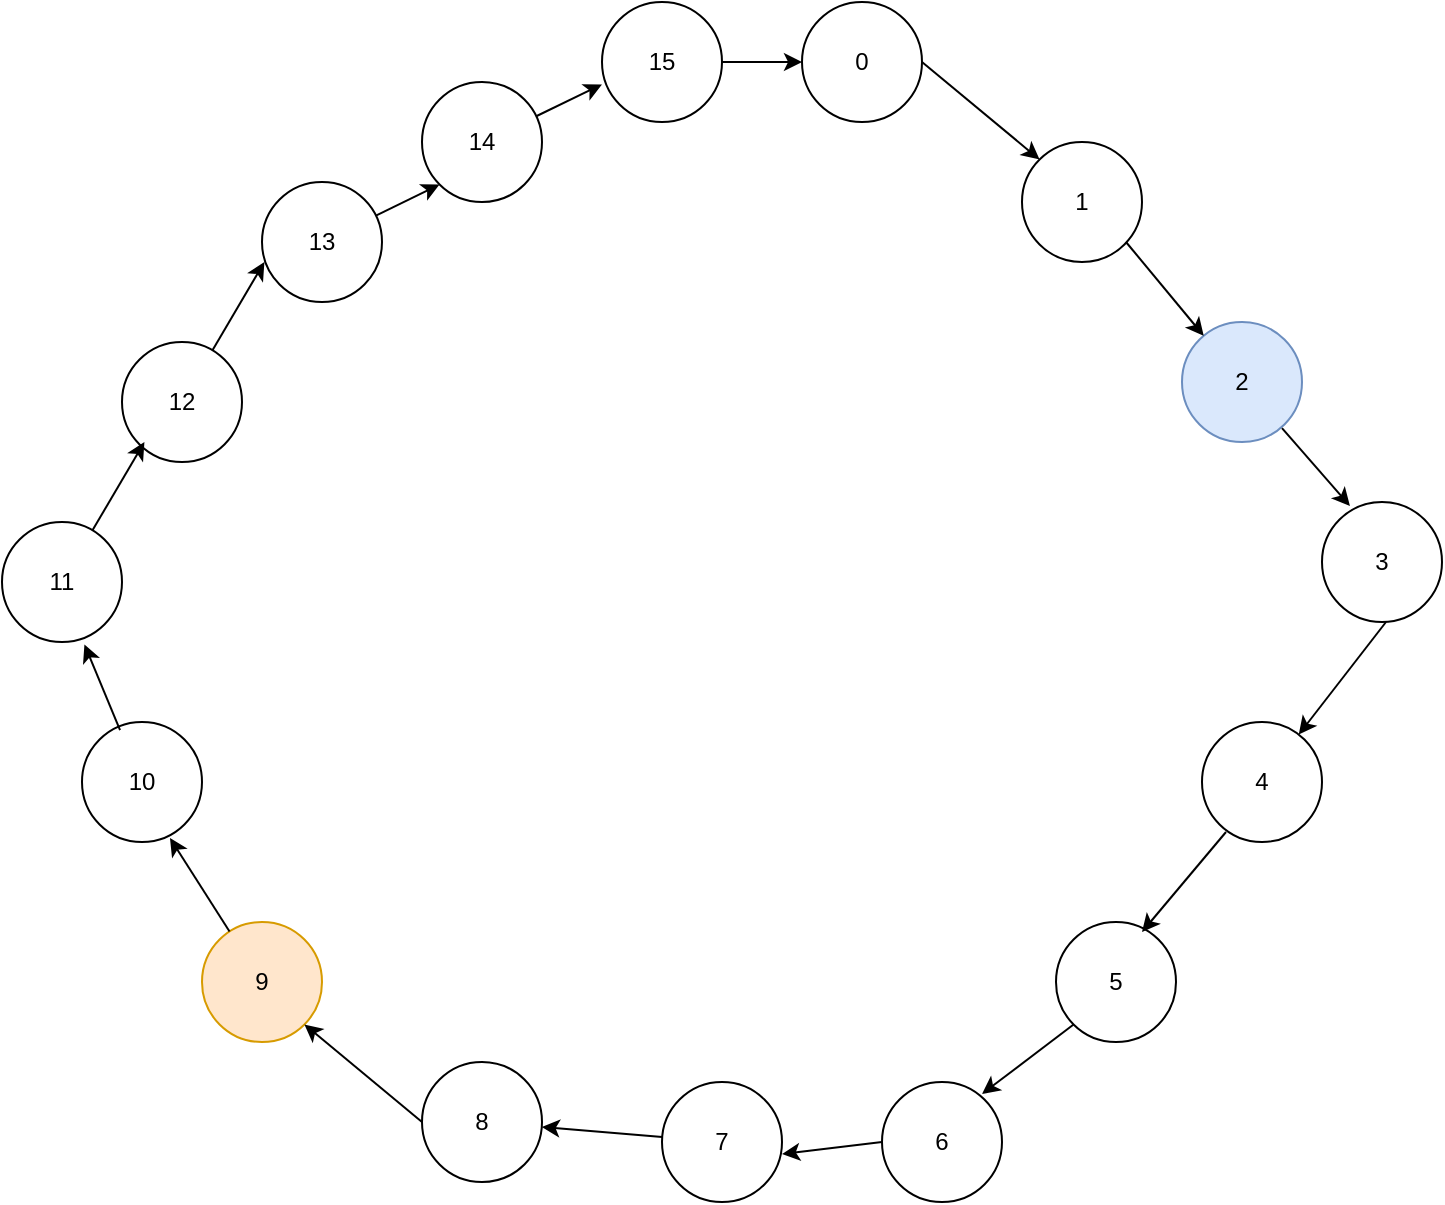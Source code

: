 <mxfile version="20.2.3" type="device"><diagram id="CCSkUD4YMc4SreTmyc2y" name="第 1 页"><mxGraphModel dx="1422" dy="865" grid="1" gridSize="10" guides="1" tooltips="1" connect="1" arrows="1" fold="1" page="1" pageScale="1" pageWidth="827" pageHeight="1169" math="0" shadow="0"><root><mxCell id="0"/><mxCell id="1" parent="0"/><mxCell id="YU5p0_Uij5iNnUdPwg50-5" value="0" style="ellipse;whiteSpace=wrap;html=1;rounded=0;" vertex="1" parent="1"><mxGeometry x="640" y="280" width="60" height="60" as="geometry"/></mxCell><mxCell id="YU5p0_Uij5iNnUdPwg50-6" value="1" style="ellipse;whiteSpace=wrap;html=1;rounded=0;" vertex="1" parent="1"><mxGeometry x="750" y="350" width="60" height="60" as="geometry"/></mxCell><mxCell id="YU5p0_Uij5iNnUdPwg50-7" value="2" style="ellipse;whiteSpace=wrap;html=1;rounded=0;fillColor=#dae8fc;strokeColor=#6c8ebf;" vertex="1" parent="1"><mxGeometry x="830" y="440" width="60" height="60" as="geometry"/></mxCell><mxCell id="YU5p0_Uij5iNnUdPwg50-8" value="3" style="ellipse;whiteSpace=wrap;html=1;rounded=0;" vertex="1" parent="1"><mxGeometry x="900" y="530" width="60" height="60" as="geometry"/></mxCell><mxCell id="YU5p0_Uij5iNnUdPwg50-1" value="13" style="ellipse;whiteSpace=wrap;html=1;rounded=0;" vertex="1" parent="1"><mxGeometry x="370" y="370" width="60" height="60" as="geometry"/></mxCell><mxCell id="YU5p0_Uij5iNnUdPwg50-2" value="12" style="ellipse;whiteSpace=wrap;html=1;rounded=0;" vertex="1" parent="1"><mxGeometry x="300" y="450" width="60" height="60" as="geometry"/></mxCell><mxCell id="YU5p0_Uij5iNnUdPwg50-3" value="11" style="ellipse;whiteSpace=wrap;html=1;rounded=0;" vertex="1" parent="1"><mxGeometry x="240" y="540" width="60" height="60" as="geometry"/></mxCell><mxCell id="YU5p0_Uij5iNnUdPwg50-4" value="7" style="ellipse;whiteSpace=wrap;html=1;rounded=0;" vertex="1" parent="1"><mxGeometry x="570" y="820" width="60" height="60" as="geometry"/></mxCell><mxCell id="YU5p0_Uij5iNnUdPwg50-9" value="4" style="ellipse;whiteSpace=wrap;html=1;rounded=0;" vertex="1" parent="1"><mxGeometry x="840" y="640" width="60" height="60" as="geometry"/></mxCell><mxCell id="YU5p0_Uij5iNnUdPwg50-10" value="5" style="ellipse;whiteSpace=wrap;html=1;rounded=0;" vertex="1" parent="1"><mxGeometry x="767" y="740" width="60" height="60" as="geometry"/></mxCell><mxCell id="YU5p0_Uij5iNnUdPwg50-11" value="6" style="ellipse;whiteSpace=wrap;html=1;rounded=0;" vertex="1" parent="1"><mxGeometry x="680" y="820" width="60" height="60" as="geometry"/></mxCell><mxCell id="YU5p0_Uij5iNnUdPwg50-12" value="10" style="ellipse;whiteSpace=wrap;html=1;rounded=0;" vertex="1" parent="1"><mxGeometry x="280" y="640" width="60" height="60" as="geometry"/></mxCell><mxCell id="YU5p0_Uij5iNnUdPwg50-13" value="9" style="ellipse;whiteSpace=wrap;html=1;rounded=0;fillColor=#ffe6cc;strokeColor=#d79b00;" vertex="1" parent="1"><mxGeometry x="340" y="740" width="60" height="60" as="geometry"/></mxCell><mxCell id="YU5p0_Uij5iNnUdPwg50-14" value="14" style="ellipse;whiteSpace=wrap;html=1;rounded=0;" vertex="1" parent="1"><mxGeometry x="450" y="320" width="60" height="60" as="geometry"/></mxCell><mxCell id="YU5p0_Uij5iNnUdPwg50-15" value="8" style="ellipse;whiteSpace=wrap;html=1;rounded=0;" vertex="1" parent="1"><mxGeometry x="450" y="810" width="60" height="60" as="geometry"/></mxCell><mxCell id="YU5p0_Uij5iNnUdPwg50-20" value="15" style="ellipse;whiteSpace=wrap;html=1;rounded=0;" vertex="1" parent="1"><mxGeometry x="540" y="280" width="60" height="60" as="geometry"/></mxCell><mxCell id="YU5p0_Uij5iNnUdPwg50-27" value="" style="endArrow=classic;html=1;rounded=0;exitX=1;exitY=0.5;exitDx=0;exitDy=0;entryX=0;entryY=0;entryDx=0;entryDy=0;" edge="1" parent="1" source="YU5p0_Uij5iNnUdPwg50-5" target="YU5p0_Uij5iNnUdPwg50-6"><mxGeometry width="50" height="50" relative="1" as="geometry"><mxPoint x="630" y="590" as="sourcePoint"/><mxPoint x="680" y="540" as="targetPoint"/></mxGeometry></mxCell><mxCell id="YU5p0_Uij5iNnUdPwg50-28" value="" style="endArrow=classic;html=1;rounded=0;exitX=1;exitY=0.5;exitDx=0;exitDy=0;" edge="1" parent="1" target="YU5p0_Uij5iNnUdPwg50-7"><mxGeometry width="50" height="50" relative="1" as="geometry"><mxPoint x="802" y="400" as="sourcePoint"/><mxPoint x="860.787" y="448.787" as="targetPoint"/></mxGeometry></mxCell><mxCell id="YU5p0_Uij5iNnUdPwg50-29" value="" style="endArrow=classic;html=1;rounded=0;exitX=1;exitY=0.5;exitDx=0;exitDy=0;entryX=0.233;entryY=0.033;entryDx=0;entryDy=0;entryPerimeter=0;" edge="1" parent="1" target="YU5p0_Uij5iNnUdPwg50-8"><mxGeometry width="50" height="50" relative="1" as="geometry"><mxPoint x="880" y="493.1" as="sourcePoint"/><mxPoint x="918.859" y="539.999" as="targetPoint"/></mxGeometry></mxCell><mxCell id="YU5p0_Uij5iNnUdPwg50-30" value="" style="endArrow=classic;html=1;rounded=0;exitX=1;exitY=0.5;exitDx=0;exitDy=0;" edge="1" parent="1" target="YU5p0_Uij5iNnUdPwg50-9"><mxGeometry width="50" height="50" relative="1" as="geometry"><mxPoint x="932" y="590" as="sourcePoint"/><mxPoint x="970.859" y="636.899" as="targetPoint"/></mxGeometry></mxCell><mxCell id="YU5p0_Uij5iNnUdPwg50-31" value="" style="endArrow=classic;html=1;rounded=0;exitX=1;exitY=0.5;exitDx=0;exitDy=0;" edge="1" parent="1"><mxGeometry width="50" height="50" relative="1" as="geometry"><mxPoint x="852" y="695" as="sourcePoint"/><mxPoint x="810" y="745" as="targetPoint"/></mxGeometry></mxCell><mxCell id="YU5p0_Uij5iNnUdPwg50-32" value="" style="endArrow=classic;html=1;rounded=0;exitX=0;exitY=1;exitDx=0;exitDy=0;" edge="1" parent="1" source="YU5p0_Uij5iNnUdPwg50-10"><mxGeometry width="50" height="50" relative="1" as="geometry"><mxPoint x="772" y="776" as="sourcePoint"/><mxPoint x="730" y="826" as="targetPoint"/></mxGeometry></mxCell><mxCell id="YU5p0_Uij5iNnUdPwg50-33" value="" style="endArrow=classic;html=1;rounded=0;exitX=0;exitY=0.5;exitDx=0;exitDy=0;" edge="1" parent="1" source="YU5p0_Uij5iNnUdPwg50-11"><mxGeometry width="50" height="50" relative="1" as="geometry"><mxPoint x="675.787" y="821.213" as="sourcePoint"/><mxPoint x="630" y="856" as="targetPoint"/></mxGeometry></mxCell><mxCell id="YU5p0_Uij5iNnUdPwg50-34" value="" style="endArrow=classic;html=1;rounded=0;" edge="1" parent="1" source="YU5p0_Uij5iNnUdPwg50-4" target="YU5p0_Uij5iNnUdPwg50-15"><mxGeometry width="50" height="50" relative="1" as="geometry"><mxPoint x="560" y="850" as="sourcePoint"/><mxPoint x="640" y="866" as="targetPoint"/></mxGeometry></mxCell><mxCell id="YU5p0_Uij5iNnUdPwg50-36" value="" style="endArrow=classic;html=1;rounded=0;entryX=1;entryY=1;entryDx=0;entryDy=0;exitX=0;exitY=0.5;exitDx=0;exitDy=0;" edge="1" parent="1" source="YU5p0_Uij5iNnUdPwg50-15" target="YU5p0_Uij5iNnUdPwg50-13"><mxGeometry width="50" height="50" relative="1" as="geometry"><mxPoint x="580.09" y="857.674" as="sourcePoint"/><mxPoint x="519.896" y="852.491" as="targetPoint"/></mxGeometry></mxCell><mxCell id="YU5p0_Uij5iNnUdPwg50-37" value="" style="endArrow=classic;html=1;rounded=0;entryX=0.733;entryY=0.967;entryDx=0;entryDy=0;entryPerimeter=0;" edge="1" parent="1" source="YU5p0_Uij5iNnUdPwg50-13" target="YU5p0_Uij5iNnUdPwg50-12"><mxGeometry width="50" height="50" relative="1" as="geometry"><mxPoint x="460" y="850" as="sourcePoint"/><mxPoint x="401.213" y="801.213" as="targetPoint"/></mxGeometry></mxCell><mxCell id="YU5p0_Uij5iNnUdPwg50-38" value="" style="endArrow=classic;html=1;rounded=0;entryX=1;entryY=1;entryDx=0;entryDy=0;" edge="1" parent="1" source="YU5p0_Uij5iNnUdPwg50-14"><mxGeometry width="50" height="50" relative="1" as="geometry"><mxPoint x="598.79" y="370" as="sourcePoint"/><mxPoint x="540.003" y="321.213" as="targetPoint"/></mxGeometry></mxCell><mxCell id="YU5p0_Uij5iNnUdPwg50-39" value="" style="endArrow=classic;html=1;rounded=0;entryX=0;entryY=1;entryDx=0;entryDy=0;" edge="1" parent="1" source="YU5p0_Uij5iNnUdPwg50-1" target="YU5p0_Uij5iNnUdPwg50-14"><mxGeometry width="50" height="50" relative="1" as="geometry"><mxPoint x="510" y="418.79" as="sourcePoint"/><mxPoint x="451.213" y="370.003" as="targetPoint"/></mxGeometry></mxCell><mxCell id="YU5p0_Uij5iNnUdPwg50-40" value="" style="endArrow=classic;html=1;rounded=0;entryX=0.02;entryY=0.667;entryDx=0;entryDy=0;entryPerimeter=0;" edge="1" parent="1" source="YU5p0_Uij5iNnUdPwg50-2" target="YU5p0_Uij5iNnUdPwg50-1"><mxGeometry width="50" height="50" relative="1" as="geometry"><mxPoint x="430" y="468.79" as="sourcePoint"/><mxPoint x="371.213" y="420.003" as="targetPoint"/></mxGeometry></mxCell><mxCell id="YU5p0_Uij5iNnUdPwg50-41" value="" style="endArrow=classic;html=1;rounded=0;entryX=1;entryY=1;entryDx=0;entryDy=0;" edge="1" parent="1" source="YU5p0_Uij5iNnUdPwg50-3"><mxGeometry width="50" height="50" relative="1" as="geometry"><mxPoint x="370" y="548.79" as="sourcePoint"/><mxPoint x="311.213" y="500.003" as="targetPoint"/></mxGeometry></mxCell><mxCell id="YU5p0_Uij5iNnUdPwg50-42" value="" style="endArrow=classic;html=1;rounded=0;entryX=1;entryY=1;entryDx=0;entryDy=0;exitX=0.317;exitY=0.067;exitDx=0;exitDy=0;exitPerimeter=0;" edge="1" parent="1" source="YU5p0_Uij5iNnUdPwg50-12"><mxGeometry width="50" height="50" relative="1" as="geometry"><mxPoint x="340" y="650" as="sourcePoint"/><mxPoint x="281.213" y="601.213" as="targetPoint"/></mxGeometry></mxCell><mxCell id="YU5p0_Uij5iNnUdPwg50-43" value="" style="endArrow=classic;html=1;rounded=0;entryX=0;entryY=0.5;entryDx=0;entryDy=0;exitX=1;exitY=0.5;exitDx=0;exitDy=0;" edge="1" parent="1" source="YU5p0_Uij5iNnUdPwg50-20" target="YU5p0_Uij5iNnUdPwg50-5"><mxGeometry width="50" height="50" relative="1" as="geometry"><mxPoint x="517.185" y="347.313" as="sourcePoint"/><mxPoint x="550.003" y="331.213" as="targetPoint"/></mxGeometry></mxCell></root></mxGraphModel></diagram></mxfile>